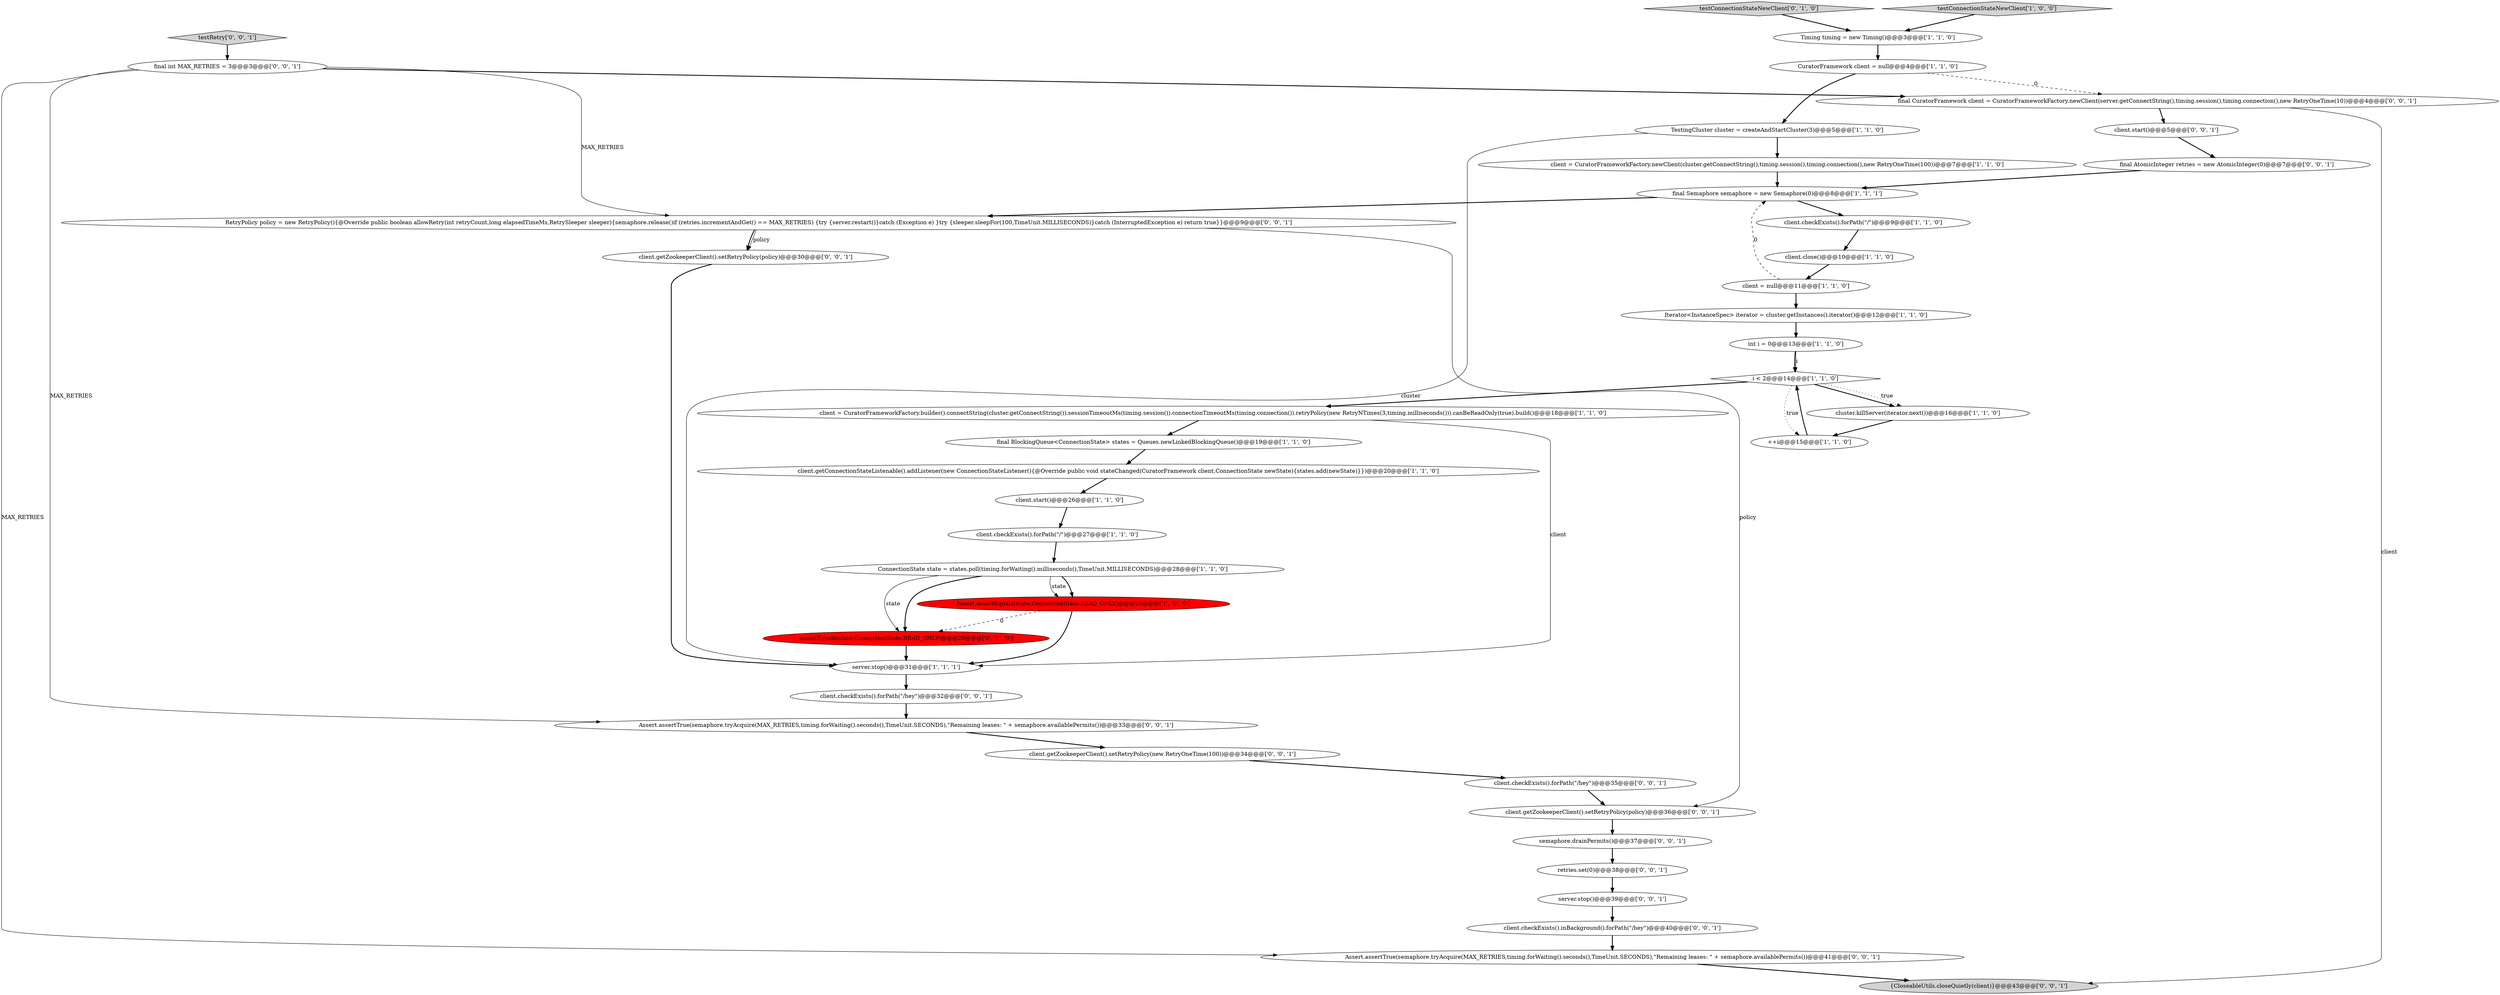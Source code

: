 digraph {
20 [style = filled, label = "Assert.assertEquals(state,ConnectionState.READ_ONLY)@@@29@@@['1', '0', '0']", fillcolor = red, shape = ellipse image = "AAA1AAABBB1BBB"];
30 [style = filled, label = "final CuratorFramework client = CuratorFrameworkFactory.newClient(server.getConnectString(),timing.session(),timing.connection(),new RetryOneTime(10))@@@4@@@['0', '0', '1']", fillcolor = white, shape = ellipse image = "AAA0AAABBB3BBB"];
4 [style = filled, label = "final Semaphore semaphore = new Semaphore(0)@@@8@@@['1', '1', '1']", fillcolor = white, shape = ellipse image = "AAA0AAABBB1BBB"];
29 [style = filled, label = "client.checkExists().inBackground().forPath(\"/hey\")@@@40@@@['0', '0', '1']", fillcolor = white, shape = ellipse image = "AAA0AAABBB3BBB"];
5 [style = filled, label = "ConnectionState state = states.poll(timing.forWaiting().milliseconds(),TimeUnit.MILLISECONDS)@@@28@@@['1', '1', '0']", fillcolor = white, shape = ellipse image = "AAA0AAABBB1BBB"];
27 [style = filled, label = "client.getZookeeperClient().setRetryPolicy(policy)@@@30@@@['0', '0', '1']", fillcolor = white, shape = ellipse image = "AAA0AAABBB3BBB"];
0 [style = filled, label = "TestingCluster cluster = createAndStartCluster(3)@@@5@@@['1', '1', '0']", fillcolor = white, shape = ellipse image = "AAA0AAABBB1BBB"];
17 [style = filled, label = "server.stop()@@@31@@@['1', '1', '1']", fillcolor = white, shape = ellipse image = "AAA0AAABBB1BBB"];
24 [style = filled, label = "Assert.assertTrue(semaphore.tryAcquire(MAX_RETRIES,timing.forWaiting().seconds(),TimeUnit.SECONDS),\"Remaining leases: \" + semaphore.availablePermits())@@@41@@@['0', '0', '1']", fillcolor = white, shape = ellipse image = "AAA0AAABBB3BBB"];
1 [style = filled, label = "Timing timing = new Timing()@@@3@@@['1', '1', '0']", fillcolor = white, shape = ellipse image = "AAA0AAABBB1BBB"];
26 [style = filled, label = "final AtomicInteger retries = new AtomicInteger(0)@@@7@@@['0', '0', '1']", fillcolor = white, shape = ellipse image = "AAA0AAABBB3BBB"];
8 [style = filled, label = "client = null@@@11@@@['1', '1', '0']", fillcolor = white, shape = ellipse image = "AAA0AAABBB1BBB"];
40 [style = filled, label = "retries.set(0)@@@38@@@['0', '0', '1']", fillcolor = white, shape = ellipse image = "AAA0AAABBB3BBB"];
23 [style = filled, label = "testConnectionStateNewClient['0', '1', '0']", fillcolor = lightgray, shape = diamond image = "AAA0AAABBB2BBB"];
37 [style = filled, label = "{CloseableUtils.closeQuietly(client)}@@@43@@@['0', '0', '1']", fillcolor = lightgray, shape = ellipse image = "AAA0AAABBB3BBB"];
6 [style = filled, label = "client.getConnectionStateListenable().addListener(new ConnectionStateListener(){@Override public void stateChanged(CuratorFramework client,ConnectionState newState){states.add(newState)}})@@@20@@@['1', '1', '0']", fillcolor = white, shape = ellipse image = "AAA0AAABBB1BBB"];
13 [style = filled, label = "cluster.killServer(iterator.next())@@@16@@@['1', '1', '0']", fillcolor = white, shape = ellipse image = "AAA0AAABBB1BBB"];
21 [style = filled, label = "int i = 0@@@13@@@['1', '1', '0']", fillcolor = white, shape = ellipse image = "AAA0AAABBB1BBB"];
38 [style = filled, label = "Assert.assertTrue(semaphore.tryAcquire(MAX_RETRIES,timing.forWaiting().seconds(),TimeUnit.SECONDS),\"Remaining leases: \" + semaphore.availablePermits())@@@33@@@['0', '0', '1']", fillcolor = white, shape = ellipse image = "AAA0AAABBB3BBB"];
25 [style = filled, label = "final int MAX_RETRIES = 3@@@3@@@['0', '0', '1']", fillcolor = white, shape = ellipse image = "AAA0AAABBB3BBB"];
3 [style = filled, label = "client = CuratorFrameworkFactory.newClient(cluster.getConnectString(),timing.session(),timing.connection(),new RetryOneTime(100))@@@7@@@['1', '1', '0']", fillcolor = white, shape = ellipse image = "AAA0AAABBB1BBB"];
18 [style = filled, label = "client.checkExists().forPath(\"/\")@@@9@@@['1', '1', '0']", fillcolor = white, shape = ellipse image = "AAA0AAABBB1BBB"];
14 [style = filled, label = "client = CuratorFrameworkFactory.builder().connectString(cluster.getConnectString()).sessionTimeoutMs(timing.session()).connectionTimeoutMs(timing.connection()).retryPolicy(new RetryNTimes(3,timing.milliseconds())).canBeReadOnly(true).build()@@@18@@@['1', '1', '0']", fillcolor = white, shape = ellipse image = "AAA0AAABBB1BBB"];
35 [style = filled, label = "semaphore.drainPermits()@@@37@@@['0', '0', '1']", fillcolor = white, shape = ellipse image = "AAA0AAABBB3BBB"];
12 [style = filled, label = "testConnectionStateNewClient['1', '0', '0']", fillcolor = lightgray, shape = diamond image = "AAA0AAABBB1BBB"];
39 [style = filled, label = "server.stop()@@@39@@@['0', '0', '1']", fillcolor = white, shape = ellipse image = "AAA0AAABBB3BBB"];
34 [style = filled, label = "client.getZookeeperClient().setRetryPolicy(policy)@@@36@@@['0', '0', '1']", fillcolor = white, shape = ellipse image = "AAA0AAABBB3BBB"];
19 [style = filled, label = "client.close()@@@10@@@['1', '1', '0']", fillcolor = white, shape = ellipse image = "AAA0AAABBB1BBB"];
33 [style = filled, label = "testRetry['0', '0', '1']", fillcolor = lightgray, shape = diamond image = "AAA0AAABBB3BBB"];
7 [style = filled, label = "Iterator<InstanceSpec> iterator = cluster.getInstances().iterator()@@@12@@@['1', '1', '0']", fillcolor = white, shape = ellipse image = "AAA0AAABBB1BBB"];
22 [style = filled, label = "assertEquals(state,ConnectionState.READ_ONLY)@@@29@@@['0', '1', '0']", fillcolor = red, shape = ellipse image = "AAA1AAABBB2BBB"];
28 [style = filled, label = "client.checkExists().forPath(\"/hey\")@@@32@@@['0', '0', '1']", fillcolor = white, shape = ellipse image = "AAA0AAABBB3BBB"];
15 [style = filled, label = "i < 2@@@14@@@['1', '1', '0']", fillcolor = white, shape = diamond image = "AAA0AAABBB1BBB"];
41 [style = filled, label = "client.checkExists().forPath(\"/hey\")@@@35@@@['0', '0', '1']", fillcolor = white, shape = ellipse image = "AAA0AAABBB3BBB"];
31 [style = filled, label = "client.start()@@@5@@@['0', '0', '1']", fillcolor = white, shape = ellipse image = "AAA0AAABBB3BBB"];
9 [style = filled, label = "client.start()@@@26@@@['1', '1', '0']", fillcolor = white, shape = ellipse image = "AAA0AAABBB1BBB"];
10 [style = filled, label = "client.checkExists().forPath(\"/\")@@@27@@@['1', '1', '0']", fillcolor = white, shape = ellipse image = "AAA0AAABBB1BBB"];
32 [style = filled, label = "RetryPolicy policy = new RetryPolicy(){@Override public boolean allowRetry(int retryCount,long elapsedTimeMs,RetrySleeper sleeper){semaphore.release()if (retries.incrementAndGet() == MAX_RETRIES) {try {server.restart()}catch (Exception e) }try {sleeper.sleepFor(100,TimeUnit.MILLISECONDS)}catch (InterruptedException e) return true}}@@@9@@@['0', '0', '1']", fillcolor = white, shape = ellipse image = "AAA0AAABBB3BBB"];
11 [style = filled, label = "final BlockingQueue<ConnectionState> states = Queues.newLinkedBlockingQueue()@@@19@@@['1', '1', '0']", fillcolor = white, shape = ellipse image = "AAA0AAABBB1BBB"];
36 [style = filled, label = "client.getZookeeperClient().setRetryPolicy(new RetryOneTime(100))@@@34@@@['0', '0', '1']", fillcolor = white, shape = ellipse image = "AAA0AAABBB3BBB"];
2 [style = filled, label = "CuratorFramework client = null@@@4@@@['1', '1', '0']", fillcolor = white, shape = ellipse image = "AAA0AAABBB1BBB"];
16 [style = filled, label = "++i@@@15@@@['1', '1', '0']", fillcolor = white, shape = ellipse image = "AAA0AAABBB1BBB"];
0->3 [style = bold, label=""];
16->15 [style = bold, label=""];
15->13 [style = bold, label=""];
20->17 [style = bold, label=""];
15->14 [style = bold, label=""];
36->41 [style = bold, label=""];
5->20 [style = bold, label=""];
25->30 [style = bold, label=""];
21->15 [style = bold, label=""];
11->6 [style = bold, label=""];
28->38 [style = bold, label=""];
25->38 [style = solid, label="MAX_RETRIES"];
18->19 [style = bold, label=""];
0->17 [style = solid, label="cluster"];
32->27 [style = solid, label="policy"];
32->27 [style = bold, label=""];
38->36 [style = bold, label=""];
4->18 [style = bold, label=""];
9->10 [style = bold, label=""];
15->16 [style = dotted, label="true"];
32->34 [style = solid, label="policy"];
12->1 [style = bold, label=""];
26->4 [style = bold, label=""];
3->4 [style = bold, label=""];
25->24 [style = solid, label="MAX_RETRIES"];
13->16 [style = bold, label=""];
2->30 [style = dashed, label="0"];
19->8 [style = bold, label=""];
8->7 [style = bold, label=""];
25->32 [style = solid, label="MAX_RETRIES"];
15->13 [style = dotted, label="true"];
35->40 [style = bold, label=""];
31->26 [style = bold, label=""];
17->28 [style = bold, label=""];
2->0 [style = bold, label=""];
14->17 [style = solid, label="client"];
40->39 [style = bold, label=""];
10->5 [style = bold, label=""];
5->22 [style = solid, label="state"];
33->25 [style = bold, label=""];
30->31 [style = bold, label=""];
24->37 [style = bold, label=""];
27->17 [style = bold, label=""];
20->22 [style = dashed, label="0"];
23->1 [style = bold, label=""];
7->21 [style = bold, label=""];
22->17 [style = bold, label=""];
1->2 [style = bold, label=""];
5->20 [style = solid, label="state"];
21->15 [style = solid, label="i"];
34->35 [style = bold, label=""];
8->4 [style = dashed, label="0"];
6->9 [style = bold, label=""];
29->24 [style = bold, label=""];
5->22 [style = bold, label=""];
14->11 [style = bold, label=""];
41->34 [style = bold, label=""];
4->32 [style = bold, label=""];
39->29 [style = bold, label=""];
30->37 [style = solid, label="client"];
}

